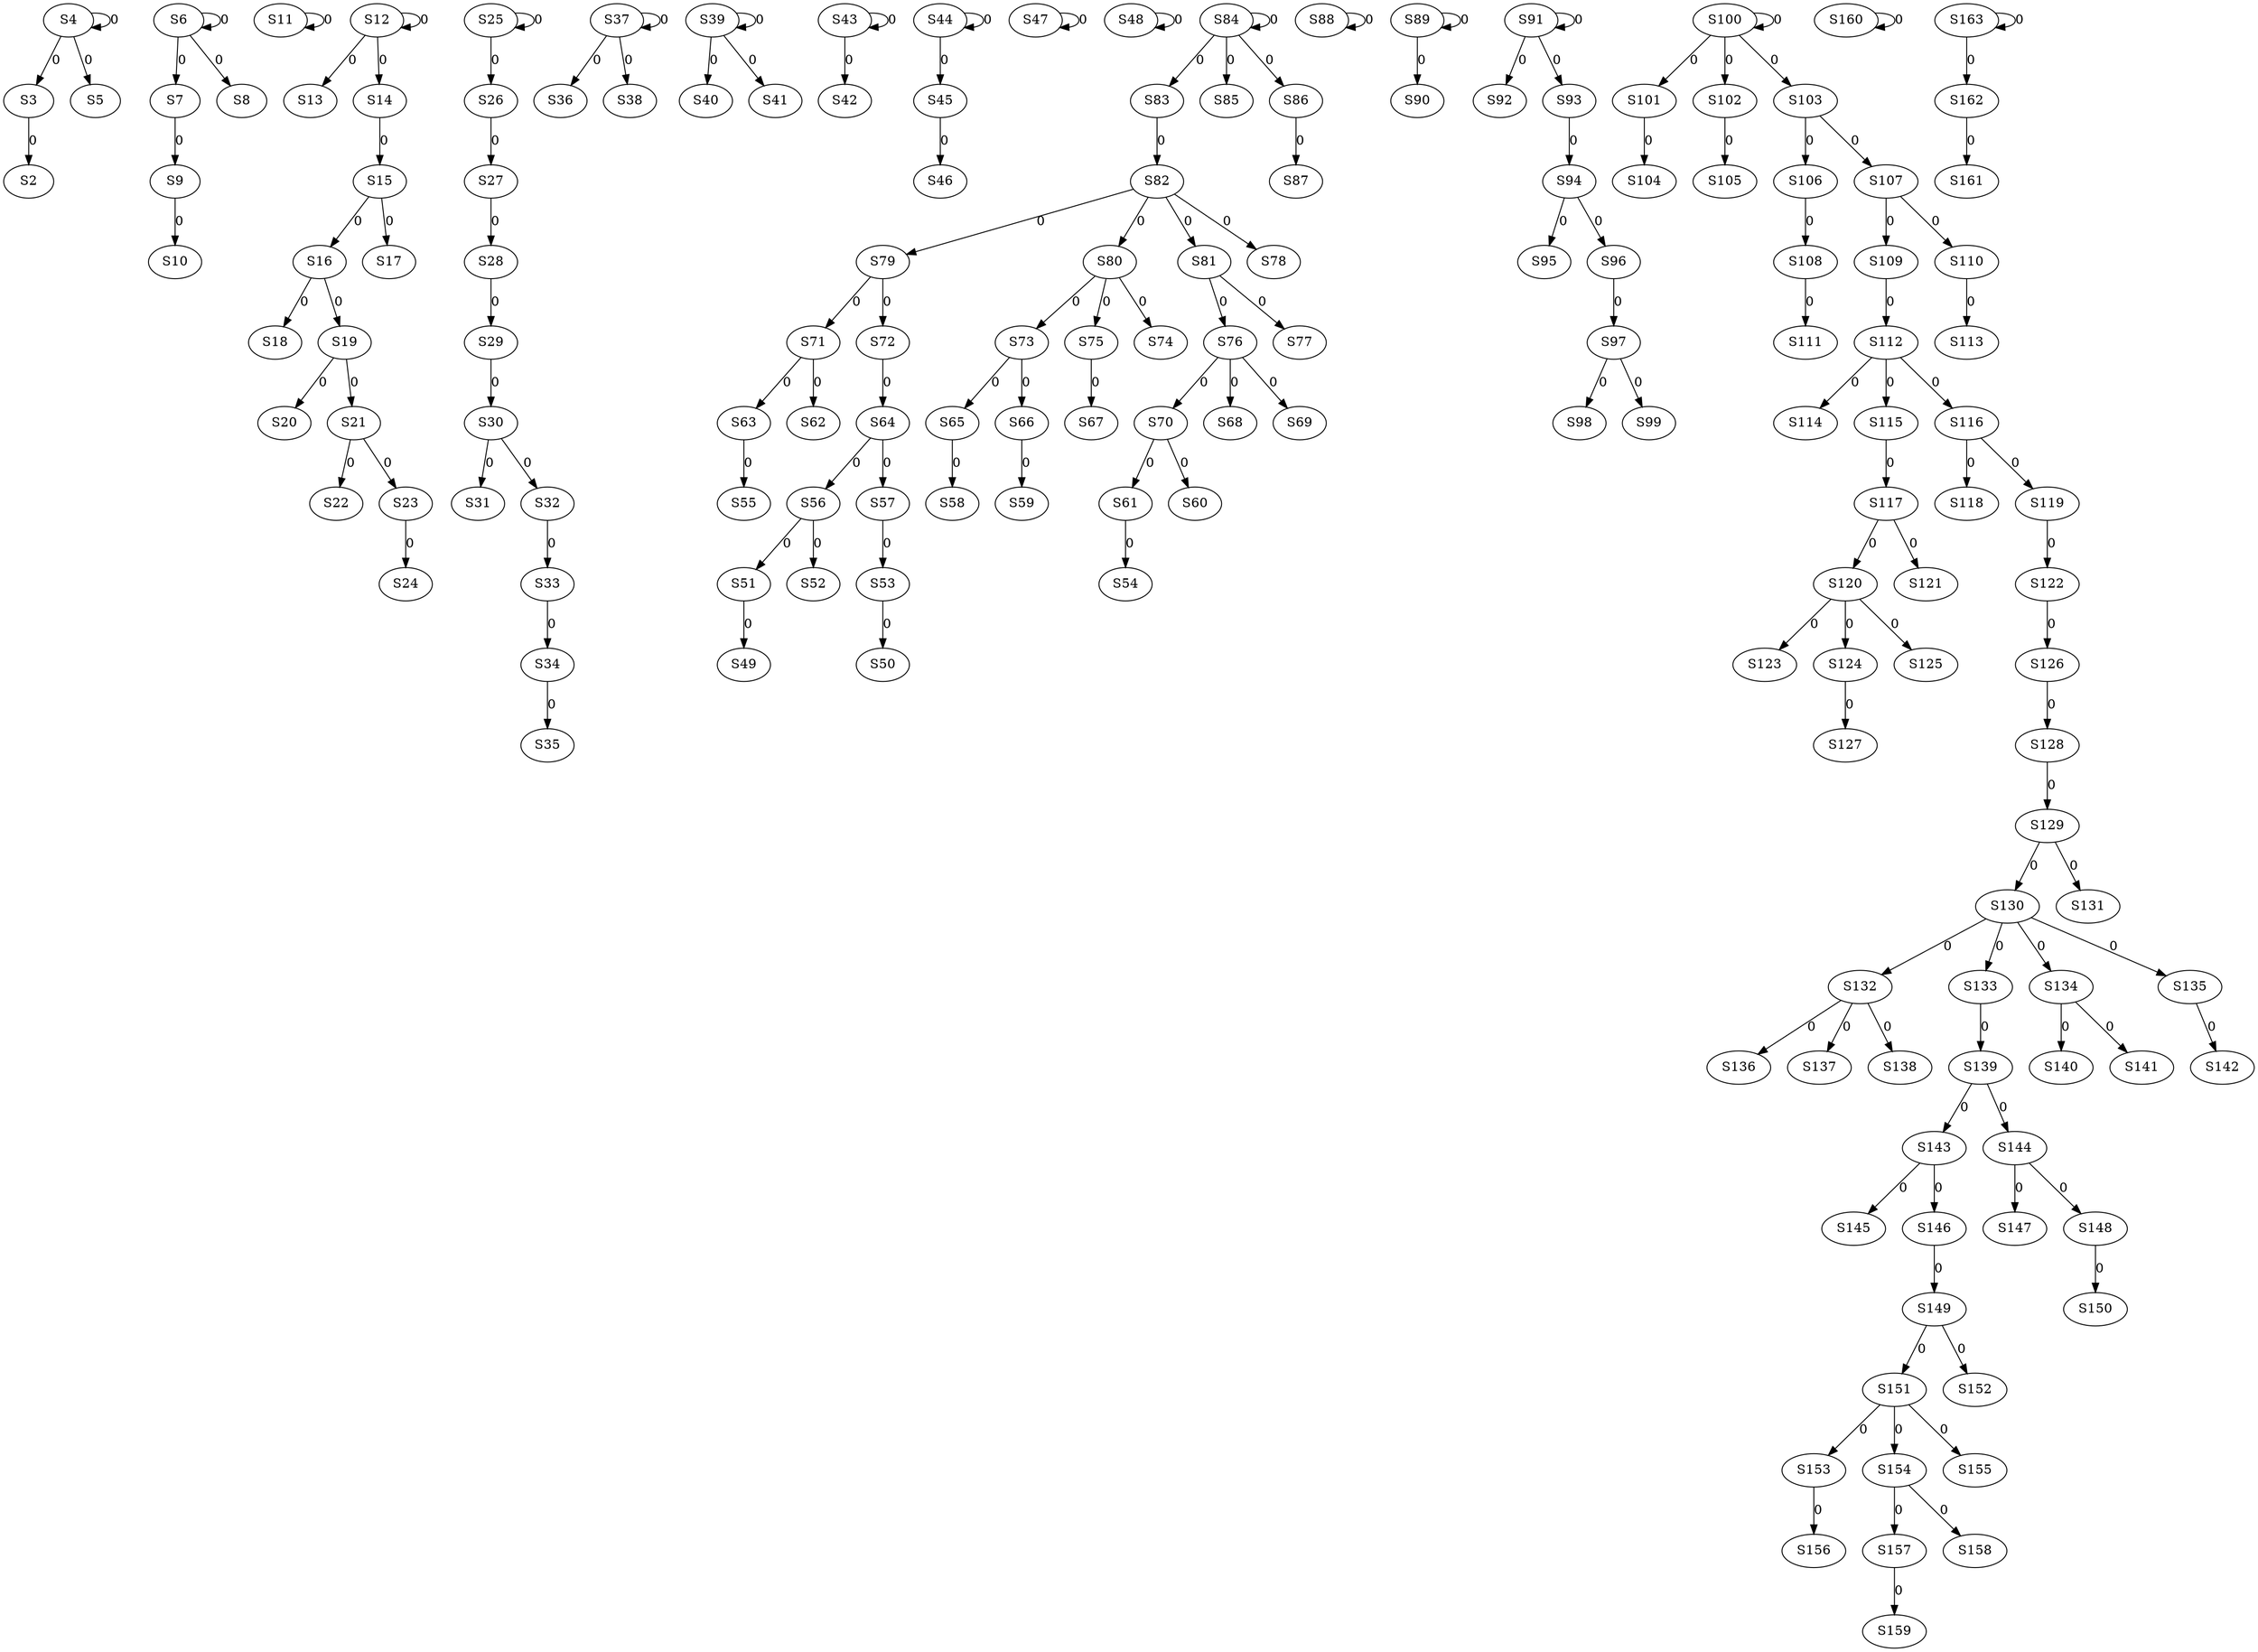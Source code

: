 strict digraph {
	S3 -> S2 [ label = 0 ];
	S4 -> S3 [ label = 0 ];
	S4 -> S4 [ label = 0 ];
	S4 -> S5 [ label = 0 ];
	S6 -> S6 [ label = 0 ];
	S6 -> S7 [ label = 0 ];
	S6 -> S8 [ label = 0 ];
	S7 -> S9 [ label = 0 ];
	S9 -> S10 [ label = 0 ];
	S11 -> S11 [ label = 0 ];
	S12 -> S12 [ label = 0 ];
	S12 -> S13 [ label = 0 ];
	S12 -> S14 [ label = 0 ];
	S14 -> S15 [ label = 0 ];
	S15 -> S16 [ label = 0 ];
	S15 -> S17 [ label = 0 ];
	S16 -> S18 [ label = 0 ];
	S16 -> S19 [ label = 0 ];
	S19 -> S20 [ label = 0 ];
	S19 -> S21 [ label = 0 ];
	S21 -> S22 [ label = 0 ];
	S21 -> S23 [ label = 0 ];
	S23 -> S24 [ label = 0 ];
	S25 -> S25 [ label = 0 ];
	S25 -> S26 [ label = 0 ];
	S26 -> S27 [ label = 0 ];
	S27 -> S28 [ label = 0 ];
	S28 -> S29 [ label = 0 ];
	S29 -> S30 [ label = 0 ];
	S30 -> S31 [ label = 0 ];
	S30 -> S32 [ label = 0 ];
	S32 -> S33 [ label = 0 ];
	S33 -> S34 [ label = 0 ];
	S34 -> S35 [ label = 0 ];
	S37 -> S36 [ label = 0 ];
	S37 -> S37 [ label = 0 ];
	S37 -> S38 [ label = 0 ];
	S39 -> S39 [ label = 0 ];
	S39 -> S40 [ label = 0 ];
	S39 -> S41 [ label = 0 ];
	S43 -> S42 [ label = 0 ];
	S43 -> S43 [ label = 0 ];
	S44 -> S44 [ label = 0 ];
	S44 -> S45 [ label = 0 ];
	S45 -> S46 [ label = 0 ];
	S47 -> S47 [ label = 0 ];
	S48 -> S48 [ label = 0 ];
	S51 -> S49 [ label = 0 ];
	S53 -> S50 [ label = 0 ];
	S56 -> S51 [ label = 0 ];
	S56 -> S52 [ label = 0 ];
	S57 -> S53 [ label = 0 ];
	S61 -> S54 [ label = 0 ];
	S63 -> S55 [ label = 0 ];
	S64 -> S56 [ label = 0 ];
	S64 -> S57 [ label = 0 ];
	S65 -> S58 [ label = 0 ];
	S66 -> S59 [ label = 0 ];
	S70 -> S60 [ label = 0 ];
	S70 -> S61 [ label = 0 ];
	S71 -> S62 [ label = 0 ];
	S71 -> S63 [ label = 0 ];
	S72 -> S64 [ label = 0 ];
	S73 -> S65 [ label = 0 ];
	S73 -> S66 [ label = 0 ];
	S75 -> S67 [ label = 0 ];
	S76 -> S68 [ label = 0 ];
	S76 -> S69 [ label = 0 ];
	S76 -> S70 [ label = 0 ];
	S79 -> S71 [ label = 0 ];
	S79 -> S72 [ label = 0 ];
	S80 -> S73 [ label = 0 ];
	S80 -> S74 [ label = 0 ];
	S80 -> S75 [ label = 0 ];
	S81 -> S76 [ label = 0 ];
	S81 -> S77 [ label = 0 ];
	S82 -> S78 [ label = 0 ];
	S82 -> S79 [ label = 0 ];
	S82 -> S80 [ label = 0 ];
	S82 -> S81 [ label = 0 ];
	S83 -> S82 [ label = 0 ];
	S84 -> S83 [ label = 0 ];
	S84 -> S84 [ label = 0 ];
	S84 -> S85 [ label = 0 ];
	S84 -> S86 [ label = 0 ];
	S86 -> S87 [ label = 0 ];
	S88 -> S88 [ label = 0 ];
	S89 -> S89 [ label = 0 ];
	S89 -> S90 [ label = 0 ];
	S91 -> S91 [ label = 0 ];
	S91 -> S92 [ label = 0 ];
	S91 -> S93 [ label = 0 ];
	S93 -> S94 [ label = 0 ];
	S94 -> S95 [ label = 0 ];
	S94 -> S96 [ label = 0 ];
	S96 -> S97 [ label = 0 ];
	S97 -> S98 [ label = 0 ];
	S97 -> S99 [ label = 0 ];
	S100 -> S100 [ label = 0 ];
	S100 -> S101 [ label = 0 ];
	S100 -> S102 [ label = 0 ];
	S100 -> S103 [ label = 0 ];
	S101 -> S104 [ label = 0 ];
	S102 -> S105 [ label = 0 ];
	S103 -> S106 [ label = 0 ];
	S103 -> S107 [ label = 0 ];
	S106 -> S108 [ label = 0 ];
	S107 -> S109 [ label = 0 ];
	S107 -> S110 [ label = 0 ];
	S108 -> S111 [ label = 0 ];
	S109 -> S112 [ label = 0 ];
	S110 -> S113 [ label = 0 ];
	S112 -> S114 [ label = 0 ];
	S112 -> S115 [ label = 0 ];
	S112 -> S116 [ label = 0 ];
	S115 -> S117 [ label = 0 ];
	S116 -> S118 [ label = 0 ];
	S116 -> S119 [ label = 0 ];
	S117 -> S120 [ label = 0 ];
	S117 -> S121 [ label = 0 ];
	S119 -> S122 [ label = 0 ];
	S120 -> S123 [ label = 0 ];
	S120 -> S124 [ label = 0 ];
	S120 -> S125 [ label = 0 ];
	S122 -> S126 [ label = 0 ];
	S124 -> S127 [ label = 0 ];
	S126 -> S128 [ label = 0 ];
	S128 -> S129 [ label = 0 ];
	S129 -> S130 [ label = 0 ];
	S129 -> S131 [ label = 0 ];
	S130 -> S132 [ label = 0 ];
	S130 -> S133 [ label = 0 ];
	S130 -> S134 [ label = 0 ];
	S130 -> S135 [ label = 0 ];
	S132 -> S136 [ label = 0 ];
	S132 -> S137 [ label = 0 ];
	S132 -> S138 [ label = 0 ];
	S133 -> S139 [ label = 0 ];
	S134 -> S140 [ label = 0 ];
	S134 -> S141 [ label = 0 ];
	S135 -> S142 [ label = 0 ];
	S139 -> S143 [ label = 0 ];
	S139 -> S144 [ label = 0 ];
	S143 -> S145 [ label = 0 ];
	S143 -> S146 [ label = 0 ];
	S144 -> S147 [ label = 0 ];
	S144 -> S148 [ label = 0 ];
	S146 -> S149 [ label = 0 ];
	S148 -> S150 [ label = 0 ];
	S149 -> S151 [ label = 0 ];
	S149 -> S152 [ label = 0 ];
	S151 -> S153 [ label = 0 ];
	S151 -> S154 [ label = 0 ];
	S151 -> S155 [ label = 0 ];
	S153 -> S156 [ label = 0 ];
	S154 -> S157 [ label = 0 ];
	S154 -> S158 [ label = 0 ];
	S157 -> S159 [ label = 0 ];
	S160 -> S160 [ label = 0 ];
	S162 -> S161 [ label = 0 ];
	S163 -> S162 [ label = 0 ];
	S163 -> S163 [ label = 0 ];
}